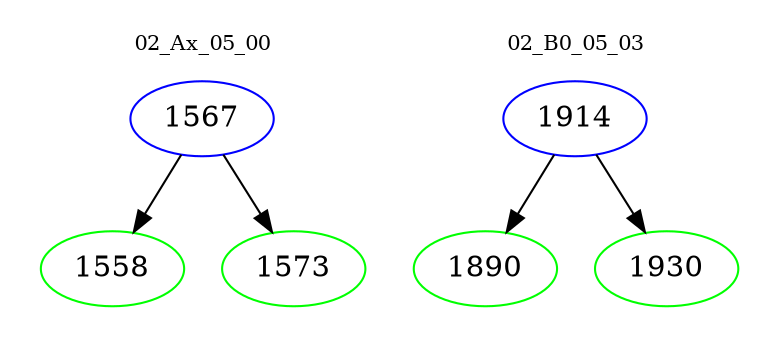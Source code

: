 digraph{
subgraph cluster_0 {
color = white
label = "02_Ax_05_00";
fontsize=10;
T0_1567 [label="1567", color="blue"]
T0_1567 -> T0_1558 [color="black"]
T0_1558 [label="1558", color="green"]
T0_1567 -> T0_1573 [color="black"]
T0_1573 [label="1573", color="green"]
}
subgraph cluster_1 {
color = white
label = "02_B0_05_03";
fontsize=10;
T1_1914 [label="1914", color="blue"]
T1_1914 -> T1_1890 [color="black"]
T1_1890 [label="1890", color="green"]
T1_1914 -> T1_1930 [color="black"]
T1_1930 [label="1930", color="green"]
}
}
